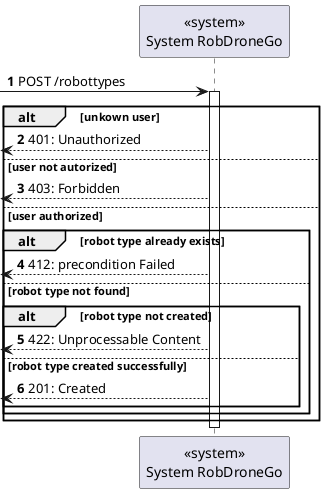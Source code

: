 @startuml
autonumber


participant "<<system>>\nSystem RobDroneGo" as sys


    [-> sys: POST /robottypes

    activate sys
    alt unkown user
        [<-- sys : 401: Unauthorized
    else user not autorized
        [<-- sys : 403: Forbidden
    else user authorized
    alt robot type already exists
        [<-- sys: 412: precondition Failed
    else robot type not found
        alt robot type not created
            [<-- sys : 422: Unprocessable Content
        else robot type created successfully
            [<-- sys : 201: Created
            end
        end
    end

    deactivate sys


@enduml
